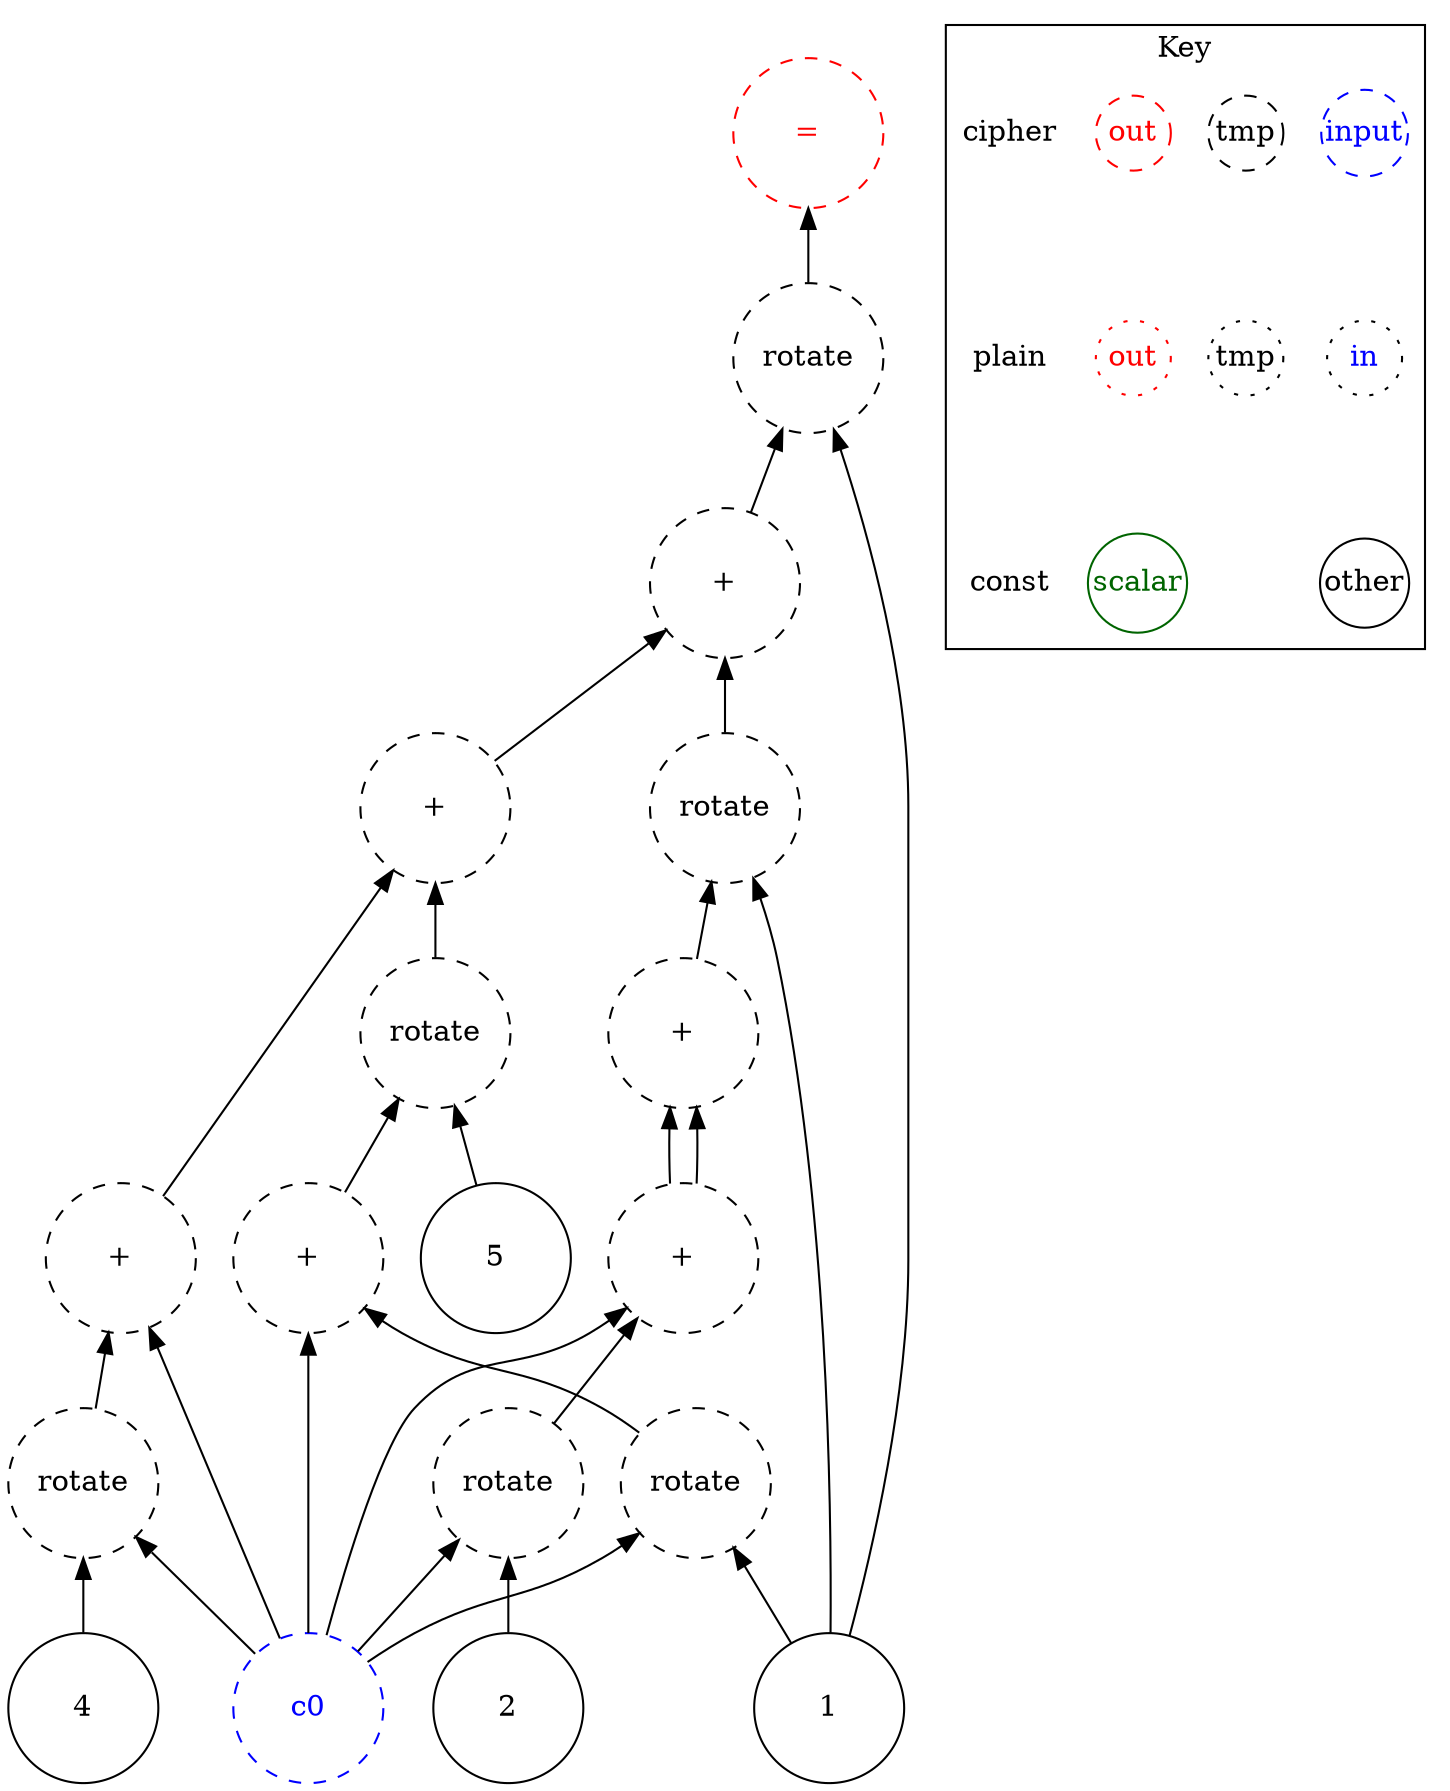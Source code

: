 digraph "gx_kernel" {
node [shape=circle width=1 margin=0]
edge [dir=back]
1 [label="1" style=solid]
ciphertext0 [label="c0" style=dashed color=blue fontcolor=blue]
2 [label="2" style=solid]
ciphertext23 [label="rotate" style=dashed]
ciphertext23 -> ciphertext0
ciphertext23 -> 2
ciphertext24 [label="+" style=dashed]
ciphertext24 -> ciphertext23
ciphertext24 -> ciphertext0
ciphertext26 [label="+" style=dashed]
ciphertext26 -> ciphertext24
ciphertext26 -> ciphertext24
ciphertext45 [label="rotate" style=dashed]
ciphertext45 -> ciphertext26
ciphertext45 -> 1
5 [label="5" style=solid]
ciphertext30 [label="rotate" style=dashed]
ciphertext30 -> ciphertext0
ciphertext30 -> 1
ciphertext31 [label="+" style=dashed]
ciphertext31 -> ciphertext0
ciphertext31 -> ciphertext30
ciphertext40 [label="rotate" style=dashed]
ciphertext40 -> ciphertext31
ciphertext40 -> 5
4 [label="4" style=solid]
ciphertext35 [label="rotate" style=dashed]
ciphertext35 -> ciphertext0
ciphertext35 -> 4
ciphertext36 [label="+" style=dashed]
ciphertext36 -> ciphertext0
ciphertext36 -> ciphertext35
ciphertext41 [label="+" style=dashed]
ciphertext41 -> ciphertext36
ciphertext41 -> ciphertext40
ciphertext46 [label="+" style=dashed]
ciphertext46 -> ciphertext41
ciphertext46 -> ciphertext45
ciphertext12 [label="rotate" style=dashed]
ciphertext12 -> ciphertext46
ciphertext12 -> 1
ciphertext14 [label="=" style=dashed color=red fontcolor=red]
ciphertext14 -> ciphertext12
subgraph cluster_key {
    graph[label="Key"]
    node [width=0.5]
    edge [dir=forward style=invis]
    in_cipher [label=input color=blue fontcolor=blue style=dashed]
    tmp_cipher [label=tmp color=black fontcolor=black style=dashed]
    out_cipher [label=out color=red fontcolor=red style=dashed]
    cipher [shape=plain]

    in_plain [label=in icolor=blue fontcolor=blue style=dotted]
    tmp_plain [label=tmp color=black fontcolor=black style=dotted]
    out_plain [label=out color=red fontcolor=red style=dotted]
    plain [shape=plain]
    
    other [color=black fontcolor=black style=solid]
    scalar [color=darkgreen fontcolor=darkgreen style=solid]
    const[shape=plain]
    
    cipher -> plain
    plain -> const
    out_cipher -> out_plain
    in_cipher -> in_plain
    tmp_cipher -> tmp_plain
    in_plain -> other
    out_plain -> scalar
}
}
